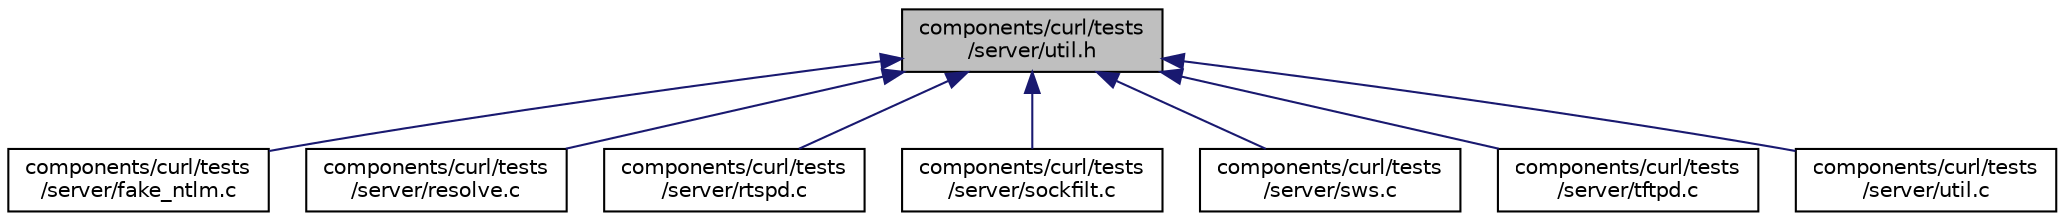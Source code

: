 digraph "components/curl/tests/server/util.h"
{
  edge [fontname="Helvetica",fontsize="10",labelfontname="Helvetica",labelfontsize="10"];
  node [fontname="Helvetica",fontsize="10",shape=record];
  Node22 [label="components/curl/tests\l/server/util.h",height=0.2,width=0.4,color="black", fillcolor="grey75", style="filled", fontcolor="black"];
  Node22 -> Node23 [dir="back",color="midnightblue",fontsize="10",style="solid",fontname="Helvetica"];
  Node23 [label="components/curl/tests\l/server/fake_ntlm.c",height=0.2,width=0.4,color="black", fillcolor="white", style="filled",URL="$fake__ntlm_8c.html"];
  Node22 -> Node24 [dir="back",color="midnightblue",fontsize="10",style="solid",fontname="Helvetica"];
  Node24 [label="components/curl/tests\l/server/resolve.c",height=0.2,width=0.4,color="black", fillcolor="white", style="filled",URL="$tests_2server_2resolve_8c.html"];
  Node22 -> Node25 [dir="back",color="midnightblue",fontsize="10",style="solid",fontname="Helvetica"];
  Node25 [label="components/curl/tests\l/server/rtspd.c",height=0.2,width=0.4,color="black", fillcolor="white", style="filled",URL="$rtspd_8c.html"];
  Node22 -> Node26 [dir="back",color="midnightblue",fontsize="10",style="solid",fontname="Helvetica"];
  Node26 [label="components/curl/tests\l/server/sockfilt.c",height=0.2,width=0.4,color="black", fillcolor="white", style="filled",URL="$sockfilt_8c.html"];
  Node22 -> Node27 [dir="back",color="midnightblue",fontsize="10",style="solid",fontname="Helvetica"];
  Node27 [label="components/curl/tests\l/server/sws.c",height=0.2,width=0.4,color="black", fillcolor="white", style="filled",URL="$sws_8c.html"];
  Node22 -> Node28 [dir="back",color="midnightblue",fontsize="10",style="solid",fontname="Helvetica"];
  Node28 [label="components/curl/tests\l/server/tftpd.c",height=0.2,width=0.4,color="black", fillcolor="white", style="filled",URL="$tftpd_8c.html"];
  Node22 -> Node29 [dir="back",color="midnightblue",fontsize="10",style="solid",fontname="Helvetica"];
  Node29 [label="components/curl/tests\l/server/util.c",height=0.2,width=0.4,color="black", fillcolor="white", style="filled",URL="$util_8c.html"];
}
